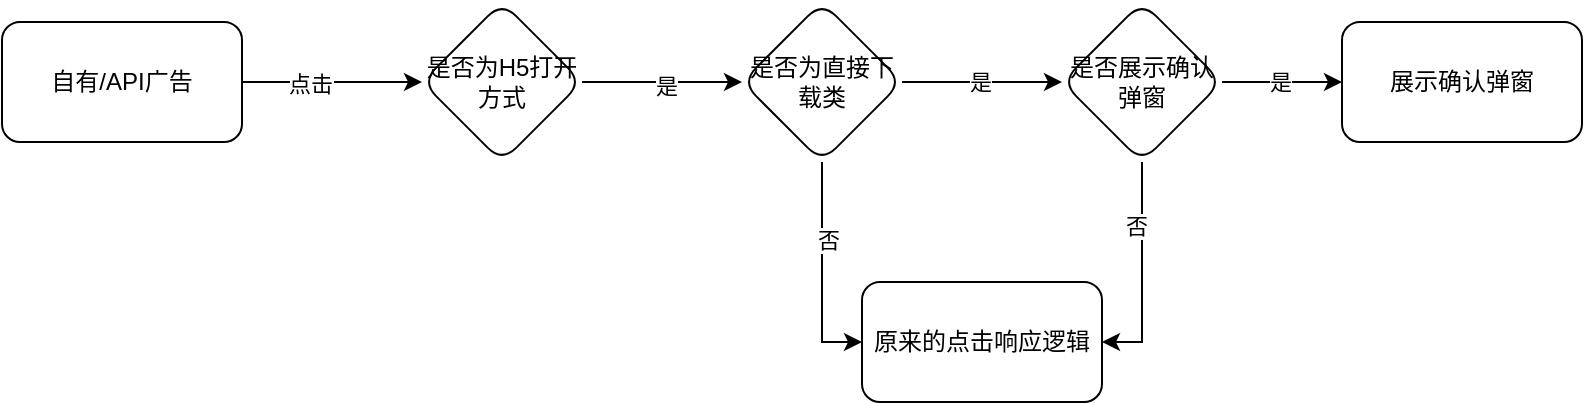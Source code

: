 <mxfile version="21.1.7" type="github">
  <diagram name="第 1 页" id="_z4_ye1DLHVFSzHZ4hZv">
    <mxGraphModel dx="954" dy="507" grid="1" gridSize="10" guides="1" tooltips="1" connect="1" arrows="1" fold="1" page="1" pageScale="1" pageWidth="827" pageHeight="1169" math="0" shadow="0">
      <root>
        <mxCell id="0" />
        <mxCell id="1" parent="0" />
        <mxCell id="rsKSWf-9VIVl_VVNFpVL-3" value="" style="edgeStyle=orthogonalEdgeStyle;rounded=0;orthogonalLoop=1;jettySize=auto;html=1;" edge="1" parent="1" source="rsKSWf-9VIVl_VVNFpVL-1" target="rsKSWf-9VIVl_VVNFpVL-2">
          <mxGeometry relative="1" as="geometry" />
        </mxCell>
        <mxCell id="rsKSWf-9VIVl_VVNFpVL-4" value="点击" style="edgeLabel;html=1;align=center;verticalAlign=middle;resizable=0;points=[];" vertex="1" connectable="0" parent="rsKSWf-9VIVl_VVNFpVL-3">
          <mxGeometry x="-0.24" y="-1" relative="1" as="geometry">
            <mxPoint as="offset" />
          </mxGeometry>
        </mxCell>
        <mxCell id="rsKSWf-9VIVl_VVNFpVL-1" value="自有/API广告" style="rounded=1;whiteSpace=wrap;html=1;" vertex="1" parent="1">
          <mxGeometry x="70" y="330" width="120" height="60" as="geometry" />
        </mxCell>
        <mxCell id="rsKSWf-9VIVl_VVNFpVL-6" value="" style="edgeStyle=orthogonalEdgeStyle;rounded=0;orthogonalLoop=1;jettySize=auto;html=1;" edge="1" parent="1" source="rsKSWf-9VIVl_VVNFpVL-2" target="rsKSWf-9VIVl_VVNFpVL-5">
          <mxGeometry relative="1" as="geometry" />
        </mxCell>
        <mxCell id="rsKSWf-9VIVl_VVNFpVL-7" value="是" style="edgeLabel;html=1;align=center;verticalAlign=middle;resizable=0;points=[];" vertex="1" connectable="0" parent="rsKSWf-9VIVl_VVNFpVL-6">
          <mxGeometry x="0.05" y="-1" relative="1" as="geometry">
            <mxPoint y="1" as="offset" />
          </mxGeometry>
        </mxCell>
        <mxCell id="rsKSWf-9VIVl_VVNFpVL-2" value="是否为H5打开方式" style="rhombus;whiteSpace=wrap;html=1;rounded=1;" vertex="1" parent="1">
          <mxGeometry x="280" y="320" width="80" height="80" as="geometry" />
        </mxCell>
        <mxCell id="rsKSWf-9VIVl_VVNFpVL-9" value="" style="edgeStyle=orthogonalEdgeStyle;rounded=0;orthogonalLoop=1;jettySize=auto;html=1;" edge="1" parent="1" source="rsKSWf-9VIVl_VVNFpVL-5" target="rsKSWf-9VIVl_VVNFpVL-8">
          <mxGeometry relative="1" as="geometry" />
        </mxCell>
        <mxCell id="rsKSWf-9VIVl_VVNFpVL-10" value="是" style="edgeLabel;html=1;align=center;verticalAlign=middle;resizable=0;points=[];" vertex="1" connectable="0" parent="rsKSWf-9VIVl_VVNFpVL-9">
          <mxGeometry x="-0.025" relative="1" as="geometry">
            <mxPoint as="offset" />
          </mxGeometry>
        </mxCell>
        <mxCell id="rsKSWf-9VIVl_VVNFpVL-12" style="edgeStyle=orthogonalEdgeStyle;rounded=0;orthogonalLoop=1;jettySize=auto;html=1;entryX=0;entryY=0.5;entryDx=0;entryDy=0;" edge="1" parent="1" source="rsKSWf-9VIVl_VVNFpVL-5" target="rsKSWf-9VIVl_VVNFpVL-11">
          <mxGeometry relative="1" as="geometry" />
        </mxCell>
        <mxCell id="rsKSWf-9VIVl_VVNFpVL-14" value="否" style="edgeLabel;html=1;align=center;verticalAlign=middle;resizable=0;points=[];" vertex="1" connectable="0" parent="rsKSWf-9VIVl_VVNFpVL-12">
          <mxGeometry x="-0.291" y="3" relative="1" as="geometry">
            <mxPoint as="offset" />
          </mxGeometry>
        </mxCell>
        <mxCell id="rsKSWf-9VIVl_VVNFpVL-5" value="是否为直接下载类" style="rhombus;whiteSpace=wrap;html=1;rounded=1;" vertex="1" parent="1">
          <mxGeometry x="440" y="320" width="80" height="80" as="geometry" />
        </mxCell>
        <mxCell id="rsKSWf-9VIVl_VVNFpVL-13" style="edgeStyle=orthogonalEdgeStyle;rounded=0;orthogonalLoop=1;jettySize=auto;html=1;entryX=1;entryY=0.5;entryDx=0;entryDy=0;" edge="1" parent="1" source="rsKSWf-9VIVl_VVNFpVL-8" target="rsKSWf-9VIVl_VVNFpVL-11">
          <mxGeometry relative="1" as="geometry" />
        </mxCell>
        <mxCell id="rsKSWf-9VIVl_VVNFpVL-15" value="否" style="edgeLabel;html=1;align=center;verticalAlign=middle;resizable=0;points=[];" vertex="1" connectable="0" parent="rsKSWf-9VIVl_VVNFpVL-13">
          <mxGeometry x="-0.418" y="-3" relative="1" as="geometry">
            <mxPoint as="offset" />
          </mxGeometry>
        </mxCell>
        <mxCell id="rsKSWf-9VIVl_VVNFpVL-17" value="" style="edgeStyle=orthogonalEdgeStyle;rounded=0;orthogonalLoop=1;jettySize=auto;html=1;" edge="1" parent="1" source="rsKSWf-9VIVl_VVNFpVL-8" target="rsKSWf-9VIVl_VVNFpVL-16">
          <mxGeometry relative="1" as="geometry" />
        </mxCell>
        <mxCell id="rsKSWf-9VIVl_VVNFpVL-18" value="是" style="edgeLabel;html=1;align=center;verticalAlign=middle;resizable=0;points=[];" vertex="1" connectable="0" parent="rsKSWf-9VIVl_VVNFpVL-17">
          <mxGeometry x="-0.033" relative="1" as="geometry">
            <mxPoint as="offset" />
          </mxGeometry>
        </mxCell>
        <mxCell id="rsKSWf-9VIVl_VVNFpVL-8" value="是否展示确认弹窗" style="rhombus;whiteSpace=wrap;html=1;rounded=1;" vertex="1" parent="1">
          <mxGeometry x="600" y="320" width="80" height="80" as="geometry" />
        </mxCell>
        <mxCell id="rsKSWf-9VIVl_VVNFpVL-11" value="原来的点击响应逻辑" style="rounded=1;whiteSpace=wrap;html=1;" vertex="1" parent="1">
          <mxGeometry x="500" y="460" width="120" height="60" as="geometry" />
        </mxCell>
        <mxCell id="rsKSWf-9VIVl_VVNFpVL-16" value="展示确认弹窗" style="whiteSpace=wrap;html=1;rounded=1;" vertex="1" parent="1">
          <mxGeometry x="740" y="330" width="120" height="60" as="geometry" />
        </mxCell>
      </root>
    </mxGraphModel>
  </diagram>
</mxfile>

